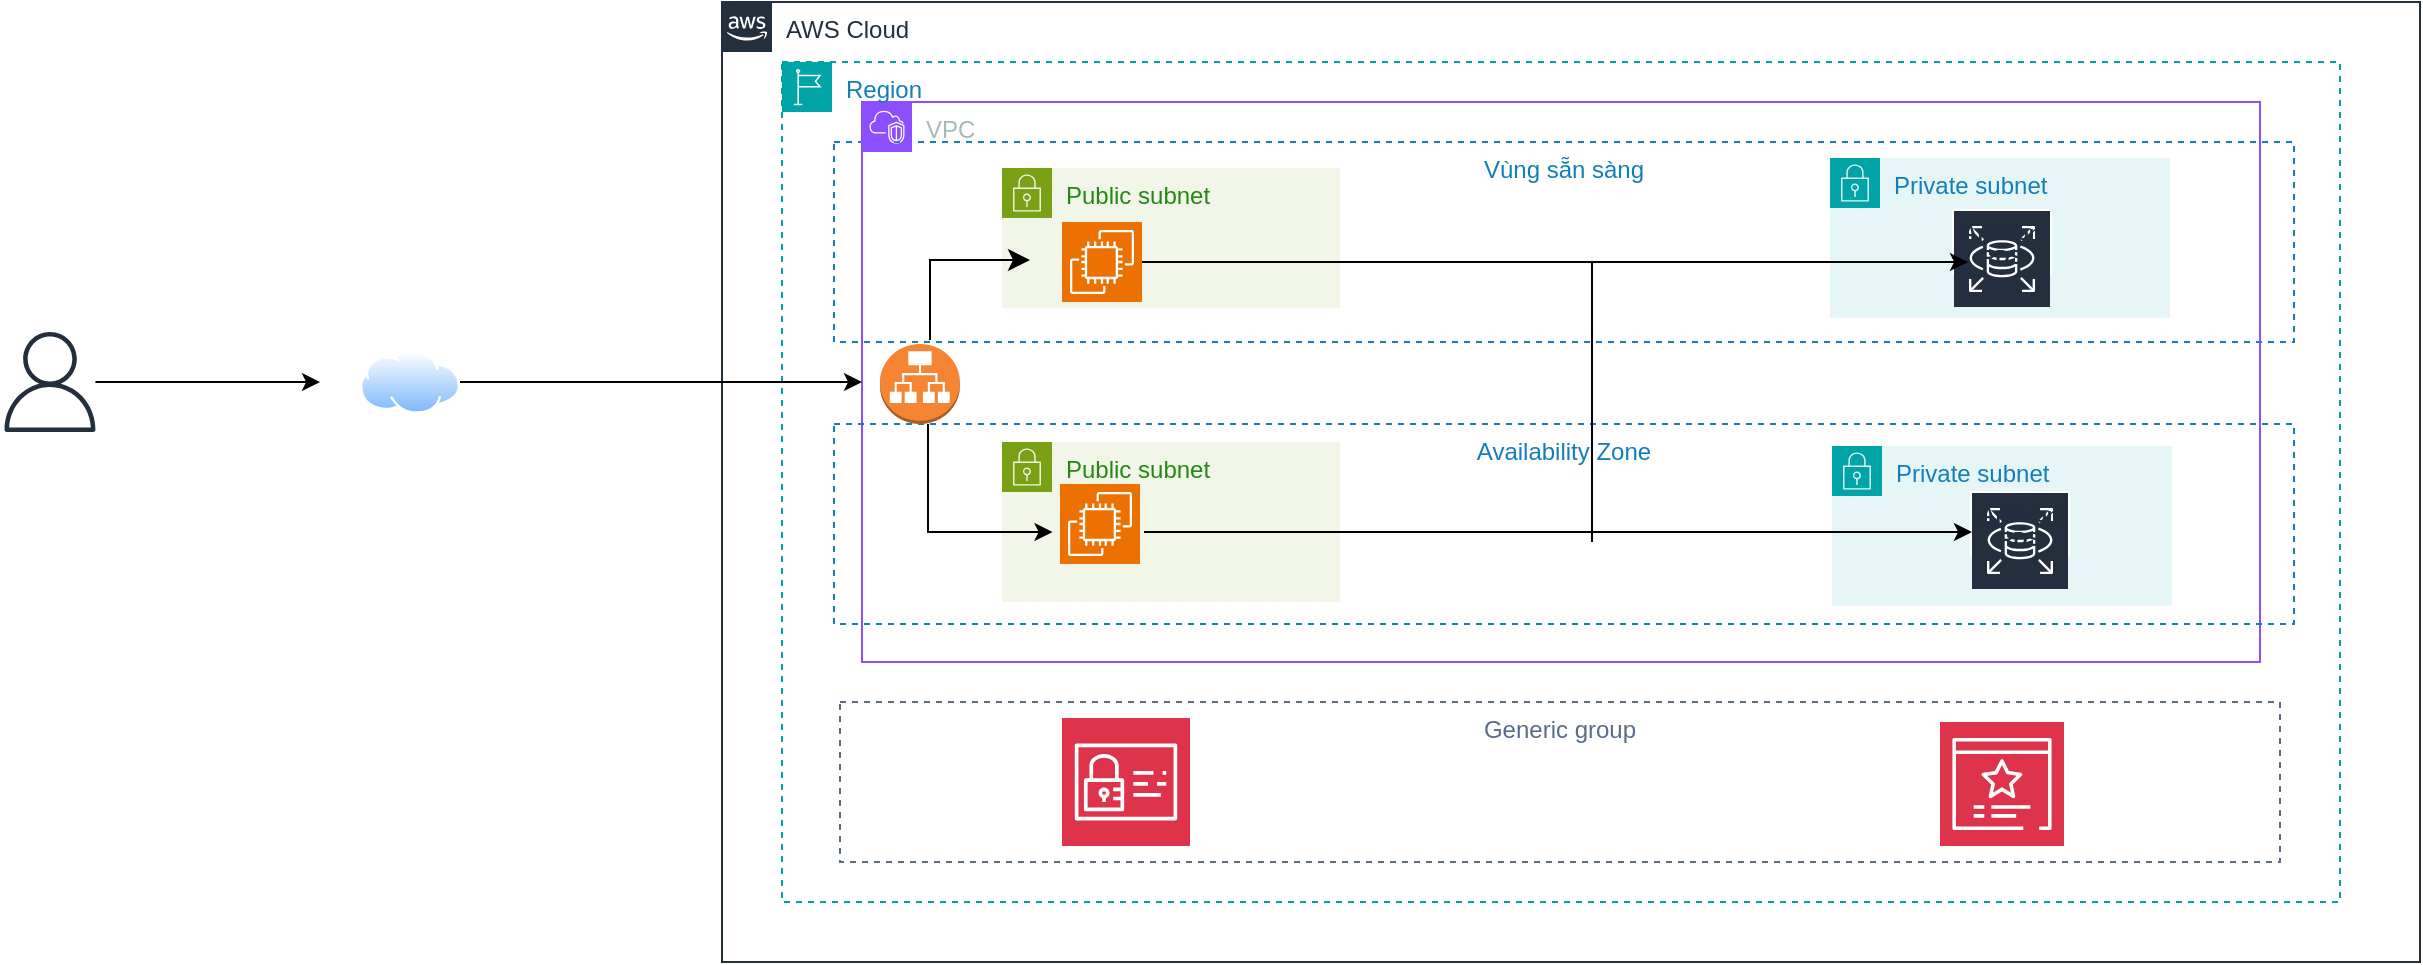 <mxfile version="22.1.17" type="device">
  <diagram name="Trang-1" id="lRzIZSlHUSBCclDbQG8v">
    <mxGraphModel dx="1591" dy="634" grid="1" gridSize="10" guides="1" tooltips="1" connect="1" arrows="1" fold="1" page="1" pageScale="1" pageWidth="827" pageHeight="1169" background="none" math="0" shadow="0">
      <root>
        <mxCell id="0" />
        <mxCell id="1" parent="0" />
        <mxCell id="dLQzAMb_m3lSZWB_7V6X-19" value="Public subnet" style="points=[[0,0],[0.25,0],[0.5,0],[0.75,0],[1,0],[1,0.25],[1,0.5],[1,0.75],[1,1],[0.75,1],[0.5,1],[0.25,1],[0,1],[0,0.75],[0,0.5],[0,0.25]];outlineConnect=0;gradientColor=none;html=1;whiteSpace=wrap;fontSize=12;fontStyle=0;container=1;pointerEvents=0;collapsible=0;recursiveResize=0;shape=mxgraph.aws4.group;grIcon=mxgraph.aws4.group_security_group;grStroke=0;strokeColor=#7AA116;fillColor=#F2F6E8;verticalAlign=top;align=left;spacingLeft=30;fontColor=#248814;dashed=0;" vertex="1" parent="1">
          <mxGeometry x="531" y="373" width="169" height="70" as="geometry" />
        </mxCell>
        <mxCell id="dLQzAMb_m3lSZWB_7V6X-62" value="Private subnet" style="points=[[0,0],[0.25,0],[0.5,0],[0.75,0],[1,0],[1,0.25],[1,0.5],[1,0.75],[1,1],[0.75,1],[0.5,1],[0.25,1],[0,1],[0,0.75],[0,0.5],[0,0.25]];outlineConnect=0;gradientColor=none;html=1;whiteSpace=wrap;fontSize=12;fontStyle=0;container=1;pointerEvents=0;collapsible=0;recursiveResize=0;shape=mxgraph.aws4.group;grIcon=mxgraph.aws4.group_security_group;grStroke=0;strokeColor=#00A4A6;fillColor=#E6F6F7;verticalAlign=top;align=left;spacingLeft=30;fontColor=#147EBA;dashed=0;" vertex="1" parent="1">
          <mxGeometry x="945" y="368" width="170" height="80" as="geometry" />
        </mxCell>
        <mxCell id="dLQzAMb_m3lSZWB_7V6X-85" value="Amazon RDS" style="sketch=0;outlineConnect=0;fontColor=#232F3E;gradientColor=none;strokeColor=#ffffff;fillColor=#232F3E;dashed=0;verticalLabelPosition=middle;verticalAlign=bottom;align=center;html=1;whiteSpace=wrap;fontSize=10;fontStyle=1;spacing=3;shape=mxgraph.aws4.productIcon;prIcon=mxgraph.aws4.rds;" vertex="1" parent="dLQzAMb_m3lSZWB_7V6X-62">
          <mxGeometry x="61" y="25.5" width="50" height="33" as="geometry" />
        </mxCell>
        <mxCell id="dLQzAMb_m3lSZWB_7V6X-58" value="&lt;font style=&quot;vertical-align: inherit;&quot;&gt;&lt;font style=&quot;vertical-align: inherit;&quot;&gt;Vùng sẵn sàng&lt;/font&gt;&lt;/font&gt;" style="fillColor=none;strokeColor=#147EBA;dashed=1;verticalAlign=top;fontStyle=0;fontColor=#147EBA;whiteSpace=wrap;html=1;" vertex="1" parent="1">
          <mxGeometry x="447" y="360" width="730" height="100" as="geometry" />
        </mxCell>
        <mxCell id="dLQzAMb_m3lSZWB_7V6X-20" value="Public subnet" style="points=[[0,0],[0.25,0],[0.5,0],[0.75,0],[1,0],[1,0.25],[1,0.5],[1,0.75],[1,1],[0.75,1],[0.5,1],[0.25,1],[0,1],[0,0.75],[0,0.5],[0,0.25]];outlineConnect=0;gradientColor=none;html=1;whiteSpace=wrap;fontSize=12;fontStyle=0;container=1;pointerEvents=0;collapsible=0;recursiveResize=0;shape=mxgraph.aws4.group;grIcon=mxgraph.aws4.group_security_group;grStroke=0;strokeColor=#7AA116;fillColor=#F2F6E8;verticalAlign=top;align=left;spacingLeft=30;fontColor=#248814;dashed=0;" vertex="1" parent="1">
          <mxGeometry x="531" y="510" width="169" height="80" as="geometry" />
        </mxCell>
        <mxCell id="dLQzAMb_m3lSZWB_7V6X-13" value="VPC" style="points=[[0,0],[0.25,0],[0.5,0],[0.75,0],[1,0],[1,0.25],[1,0.5],[1,0.75],[1,1],[0.75,1],[0.5,1],[0.25,1],[0,1],[0,0.75],[0,0.5],[0,0.25]];outlineConnect=0;gradientColor=none;html=1;whiteSpace=wrap;fontSize=12;fontStyle=0;container=1;pointerEvents=0;collapsible=0;recursiveResize=0;shape=mxgraph.aws4.group;grIcon=mxgraph.aws4.group_vpc2;strokeColor=#8C4FFF;fillColor=none;verticalAlign=top;align=left;spacingLeft=30;fontColor=#AAB7B8;dashed=0;" vertex="1" parent="1">
          <mxGeometry x="461" y="340" width="699" height="280" as="geometry" />
        </mxCell>
        <mxCell id="dLQzAMb_m3lSZWB_7V6X-11" value="AWS Cloud" style="points=[[0,0],[0.25,0],[0.5,0],[0.75,0],[1,0],[1,0.25],[1,0.5],[1,0.75],[1,1],[0.75,1],[0.5,1],[0.25,1],[0,1],[0,0.75],[0,0.5],[0,0.25]];outlineConnect=0;gradientColor=none;html=1;whiteSpace=wrap;fontSize=12;fontStyle=0;container=1;pointerEvents=0;collapsible=0;recursiveResize=0;shape=mxgraph.aws4.group;grIcon=mxgraph.aws4.group_aws_cloud_alt;strokeColor=#232F3E;fillColor=none;verticalAlign=top;align=left;spacingLeft=30;fontColor=#232F3E;dashed=0;" vertex="1" parent="1">
          <mxGeometry x="391" y="290" width="849" height="480" as="geometry" />
        </mxCell>
        <mxCell id="dLQzAMb_m3lSZWB_7V6X-12" value="Region" style="points=[[0,0],[0.25,0],[0.5,0],[0.75,0],[1,0],[1,0.25],[1,0.5],[1,0.75],[1,1],[0.75,1],[0.5,1],[0.25,1],[0,1],[0,0.75],[0,0.5],[0,0.25]];outlineConnect=0;gradientColor=none;html=1;whiteSpace=wrap;fontSize=12;fontStyle=0;container=1;pointerEvents=0;collapsible=0;recursiveResize=0;shape=mxgraph.aws4.group;grIcon=mxgraph.aws4.group_region;strokeColor=#00A4A6;fillColor=none;verticalAlign=top;align=left;spacingLeft=30;fontColor=#147EBA;dashed=1;" vertex="1" parent="1">
          <mxGeometry x="421" y="320" width="779" height="420" as="geometry" />
        </mxCell>
        <mxCell id="dLQzAMb_m3lSZWB_7V6X-59" value="Availability Zone" style="fillColor=none;strokeColor=#147EBA;dashed=1;verticalAlign=top;fontStyle=0;fontColor=#147EBA;whiteSpace=wrap;html=1;" vertex="1" parent="dLQzAMb_m3lSZWB_7V6X-12">
          <mxGeometry x="26" y="181" width="730" height="100" as="geometry" />
        </mxCell>
        <mxCell id="dLQzAMb_m3lSZWB_7V6X-29" value="" style="outlineConnect=0;dashed=0;verticalLabelPosition=bottom;verticalAlign=top;align=center;html=1;shape=mxgraph.aws3.application_load_balancer;fillColor=#F58534;gradientColor=none;" vertex="1" parent="dLQzAMb_m3lSZWB_7V6X-12">
          <mxGeometry x="49" y="141" width="40" height="40" as="geometry" />
        </mxCell>
        <mxCell id="dLQzAMb_m3lSZWB_7V6X-68" style="edgeStyle=orthogonalEdgeStyle;rounded=0;orthogonalLoop=1;jettySize=auto;html=1;" edge="1" parent="dLQzAMb_m3lSZWB_7V6X-12">
          <mxGeometry relative="1" as="geometry">
            <mxPoint x="135.27" y="235" as="targetPoint" />
            <mxPoint x="73" y="181" as="sourcePoint" />
            <Array as="points">
              <mxPoint x="73" y="181" />
              <mxPoint x="73" y="235" />
            </Array>
          </mxGeometry>
        </mxCell>
        <mxCell id="dLQzAMb_m3lSZWB_7V6X-91" value="" style="endArrow=none;html=1;rounded=0;" edge="1" parent="dLQzAMb_m3lSZWB_7V6X-12">
          <mxGeometry width="50" height="50" relative="1" as="geometry">
            <mxPoint x="405" y="240" as="sourcePoint" />
            <mxPoint x="405" y="100" as="targetPoint" />
            <Array as="points" />
          </mxGeometry>
        </mxCell>
        <mxCell id="dLQzAMb_m3lSZWB_7V6X-95" value="" style="endArrow=classic;html=1;rounded=0;" edge="1" parent="dLQzAMb_m3lSZWB_7V6X-12">
          <mxGeometry width="50" height="50" relative="1" as="geometry">
            <mxPoint x="179" y="100" as="sourcePoint" />
            <mxPoint x="593" y="100" as="targetPoint" />
          </mxGeometry>
        </mxCell>
        <mxCell id="dLQzAMb_m3lSZWB_7V6X-64" value="" style="sketch=0;points=[[0,0,0],[0.25,0,0],[0.5,0,0],[0.75,0,0],[1,0,0],[0,1,0],[0.25,1,0],[0.5,1,0],[0.75,1,0],[1,1,0],[0,0.25,0],[0,0.5,0],[0,0.75,0],[1,0.25,0],[1,0.5,0],[1,0.75,0]];outlineConnect=0;fontColor=#232F3E;fillColor=#ED7100;strokeColor=#ffffff;dashed=0;verticalLabelPosition=bottom;verticalAlign=top;align=center;html=1;fontSize=12;fontStyle=0;aspect=fixed;shape=mxgraph.aws4.resourceIcon;resIcon=mxgraph.aws4.ec2;" vertex="1" parent="dLQzAMb_m3lSZWB_7V6X-12">
          <mxGeometry x="139" y="211" width="40" height="40" as="geometry" />
        </mxCell>
        <mxCell id="dLQzAMb_m3lSZWB_7V6X-72" style="edgeStyle=orthogonalEdgeStyle;rounded=0;orthogonalLoop=1;jettySize=auto;html=1;" edge="1" parent="1" source="dLQzAMb_m3lSZWB_7V6X-25">
          <mxGeometry relative="1" as="geometry">
            <mxPoint x="190" y="480" as="targetPoint" />
          </mxGeometry>
        </mxCell>
        <mxCell id="dLQzAMb_m3lSZWB_7V6X-25" value="" style="sketch=0;outlineConnect=0;fontColor=#232F3E;gradientColor=none;fillColor=#232F3D;strokeColor=none;dashed=0;verticalLabelPosition=bottom;verticalAlign=top;align=center;html=1;fontSize=12;fontStyle=0;aspect=fixed;pointerEvents=1;shape=mxgraph.aws4.user;" vertex="1" parent="1">
          <mxGeometry x="30" y="455" width="50" height="50" as="geometry" />
        </mxCell>
        <mxCell id="dLQzAMb_m3lSZWB_7V6X-75" style="edgeStyle=orthogonalEdgeStyle;rounded=0;orthogonalLoop=1;jettySize=auto;html=1;entryX=0;entryY=0.5;entryDx=0;entryDy=0;" edge="1" parent="1" source="dLQzAMb_m3lSZWB_7V6X-26" target="dLQzAMb_m3lSZWB_7V6X-13">
          <mxGeometry relative="1" as="geometry" />
        </mxCell>
        <mxCell id="dLQzAMb_m3lSZWB_7V6X-26" value="" style="image;aspect=fixed;perimeter=ellipsePerimeter;html=1;align=center;shadow=0;dashed=0;spacingTop=3;image=img/lib/active_directory/internet_cloud.svg;" vertex="1" parent="1">
          <mxGeometry x="210" y="464.25" width="50" height="31.5" as="geometry" />
        </mxCell>
        <mxCell id="dLQzAMb_m3lSZWB_7V6X-53" value="" style="edgeStyle=segmentEdgeStyle;endArrow=classic;html=1;curved=0;rounded=0;endSize=8;startSize=8;exitX=0.5;exitY=0;exitDx=0;exitDy=0;exitPerimeter=0;" edge="1" parent="1">
          <mxGeometry width="50" height="50" relative="1" as="geometry">
            <mxPoint x="495" y="459" as="sourcePoint" />
            <mxPoint x="545" y="419" as="targetPoint" />
            <Array as="points">
              <mxPoint x="495" y="419" />
            </Array>
          </mxGeometry>
        </mxCell>
        <mxCell id="dLQzAMb_m3lSZWB_7V6X-55" value="" style="edgeStyle=segmentEdgeStyle;endArrow=classic;html=1;curved=0;rounded=0;endSize=8;startSize=8;" edge="1" parent="1" target="dLQzAMb_m3lSZWB_7V6X-59">
          <mxGeometry width="50" height="50" relative="1" as="geometry">
            <mxPoint x="486" y="501" as="sourcePoint" />
            <mxPoint x="531" y="551" as="targetPoint" />
            <Array as="points" />
          </mxGeometry>
        </mxCell>
        <mxCell id="dLQzAMb_m3lSZWB_7V6X-63" value="Private subnet" style="points=[[0,0],[0.25,0],[0.5,0],[0.75,0],[1,0],[1,0.25],[1,0.5],[1,0.75],[1,1],[0.75,1],[0.5,1],[0.25,1],[0,1],[0,0.75],[0,0.5],[0,0.25]];outlineConnect=0;gradientColor=none;html=1;whiteSpace=wrap;fontSize=12;fontStyle=0;container=1;pointerEvents=0;collapsible=0;recursiveResize=0;shape=mxgraph.aws4.group;grIcon=mxgraph.aws4.group_security_group;grStroke=0;strokeColor=#00A4A6;fillColor=#E6F6F7;verticalAlign=top;align=left;spacingLeft=30;fontColor=#147EBA;dashed=0;" vertex="1" parent="1">
          <mxGeometry x="946" y="512" width="170" height="80" as="geometry" />
        </mxCell>
        <mxCell id="dLQzAMb_m3lSZWB_7V6X-84" value="Amazon RDS" style="sketch=0;outlineConnect=0;fontColor=#232F3E;gradientColor=none;strokeColor=#ffffff;fillColor=#232F3E;dashed=0;verticalLabelPosition=middle;verticalAlign=bottom;align=center;html=1;whiteSpace=wrap;fontSize=10;fontStyle=1;spacing=3;shape=mxgraph.aws4.productIcon;prIcon=mxgraph.aws4.rds;" vertex="1" parent="dLQzAMb_m3lSZWB_7V6X-63">
          <mxGeometry x="69" y="22.5" width="50" height="33" as="geometry" />
        </mxCell>
        <mxCell id="dLQzAMb_m3lSZWB_7V6X-65" value="" style="sketch=0;points=[[0,0,0],[0.25,0,0],[0.5,0,0],[0.75,0,0],[1,0,0],[0,1,0],[0.25,1,0],[0.5,1,0],[0.75,1,0],[1,1,0],[0,0.25,0],[0,0.5,0],[0,0.75,0],[1,0.25,0],[1,0.5,0],[1,0.75,0]];outlineConnect=0;fontColor=#232F3E;fillColor=#ED7100;strokeColor=#ffffff;dashed=0;verticalLabelPosition=bottom;verticalAlign=top;align=center;html=1;fontSize=12;fontStyle=0;aspect=fixed;shape=mxgraph.aws4.resourceIcon;resIcon=mxgraph.aws4.ec2;" vertex="1" parent="1">
          <mxGeometry x="561" y="400" width="40" height="40" as="geometry" />
        </mxCell>
        <mxCell id="dLQzAMb_m3lSZWB_7V6X-77" value="Generic group" style="fillColor=none;strokeColor=#5A6C86;dashed=1;verticalAlign=top;fontStyle=0;fontColor=#5A6C86;whiteSpace=wrap;html=1;" vertex="1" parent="1">
          <mxGeometry x="450" y="640" width="720" height="80" as="geometry" />
        </mxCell>
        <mxCell id="dLQzAMb_m3lSZWB_7V6X-92" value="" style="sketch=0;points=[[0,0,0],[0.25,0,0],[0.5,0,0],[0.75,0,0],[1,0,0],[0,1,0],[0.25,1,0],[0.5,1,0],[0.75,1,0],[1,1,0],[0,0.25,0],[0,0.5,0],[0,0.75,0],[1,0.25,0],[1,0.5,0],[1,0.75,0]];outlineConnect=0;fontColor=#232F3E;fillColor=#DD344C;strokeColor=#ffffff;dashed=0;verticalLabelPosition=bottom;verticalAlign=top;align=center;html=1;fontSize=12;fontStyle=0;aspect=fixed;shape=mxgraph.aws4.resourceIcon;resIcon=mxgraph.aws4.identity_and_access_management;" vertex="1" parent="1">
          <mxGeometry x="561" y="648" width="64" height="64" as="geometry" />
        </mxCell>
        <mxCell id="dLQzAMb_m3lSZWB_7V6X-93" value="" style="sketch=0;points=[[0,0,0],[0.25,0,0],[0.5,0,0],[0.75,0,0],[1,0,0],[0,1,0],[0.25,1,0],[0.5,1,0],[0.75,1,0],[1,1,0],[0,0.25,0],[0,0.5,0],[0,0.75,0],[1,0.25,0],[1,0.5,0],[1,0.75,0]];outlineConnect=0;fontColor=#232F3E;fillColor=#DD344C;strokeColor=#ffffff;dashed=0;verticalLabelPosition=bottom;verticalAlign=top;align=center;html=1;fontSize=12;fontStyle=0;aspect=fixed;shape=mxgraph.aws4.resourceIcon;resIcon=mxgraph.aws4.certificate_manager_3;" vertex="1" parent="1">
          <mxGeometry x="1000" y="650" width="62" height="62" as="geometry" />
        </mxCell>
        <mxCell id="dLQzAMb_m3lSZWB_7V6X-96" value="" style="endArrow=classic;html=1;rounded=0;" edge="1" parent="1">
          <mxGeometry width="50" height="50" relative="1" as="geometry">
            <mxPoint x="602" y="555" as="sourcePoint" />
            <mxPoint x="1016" y="555" as="targetPoint" />
          </mxGeometry>
        </mxCell>
      </root>
    </mxGraphModel>
  </diagram>
</mxfile>
